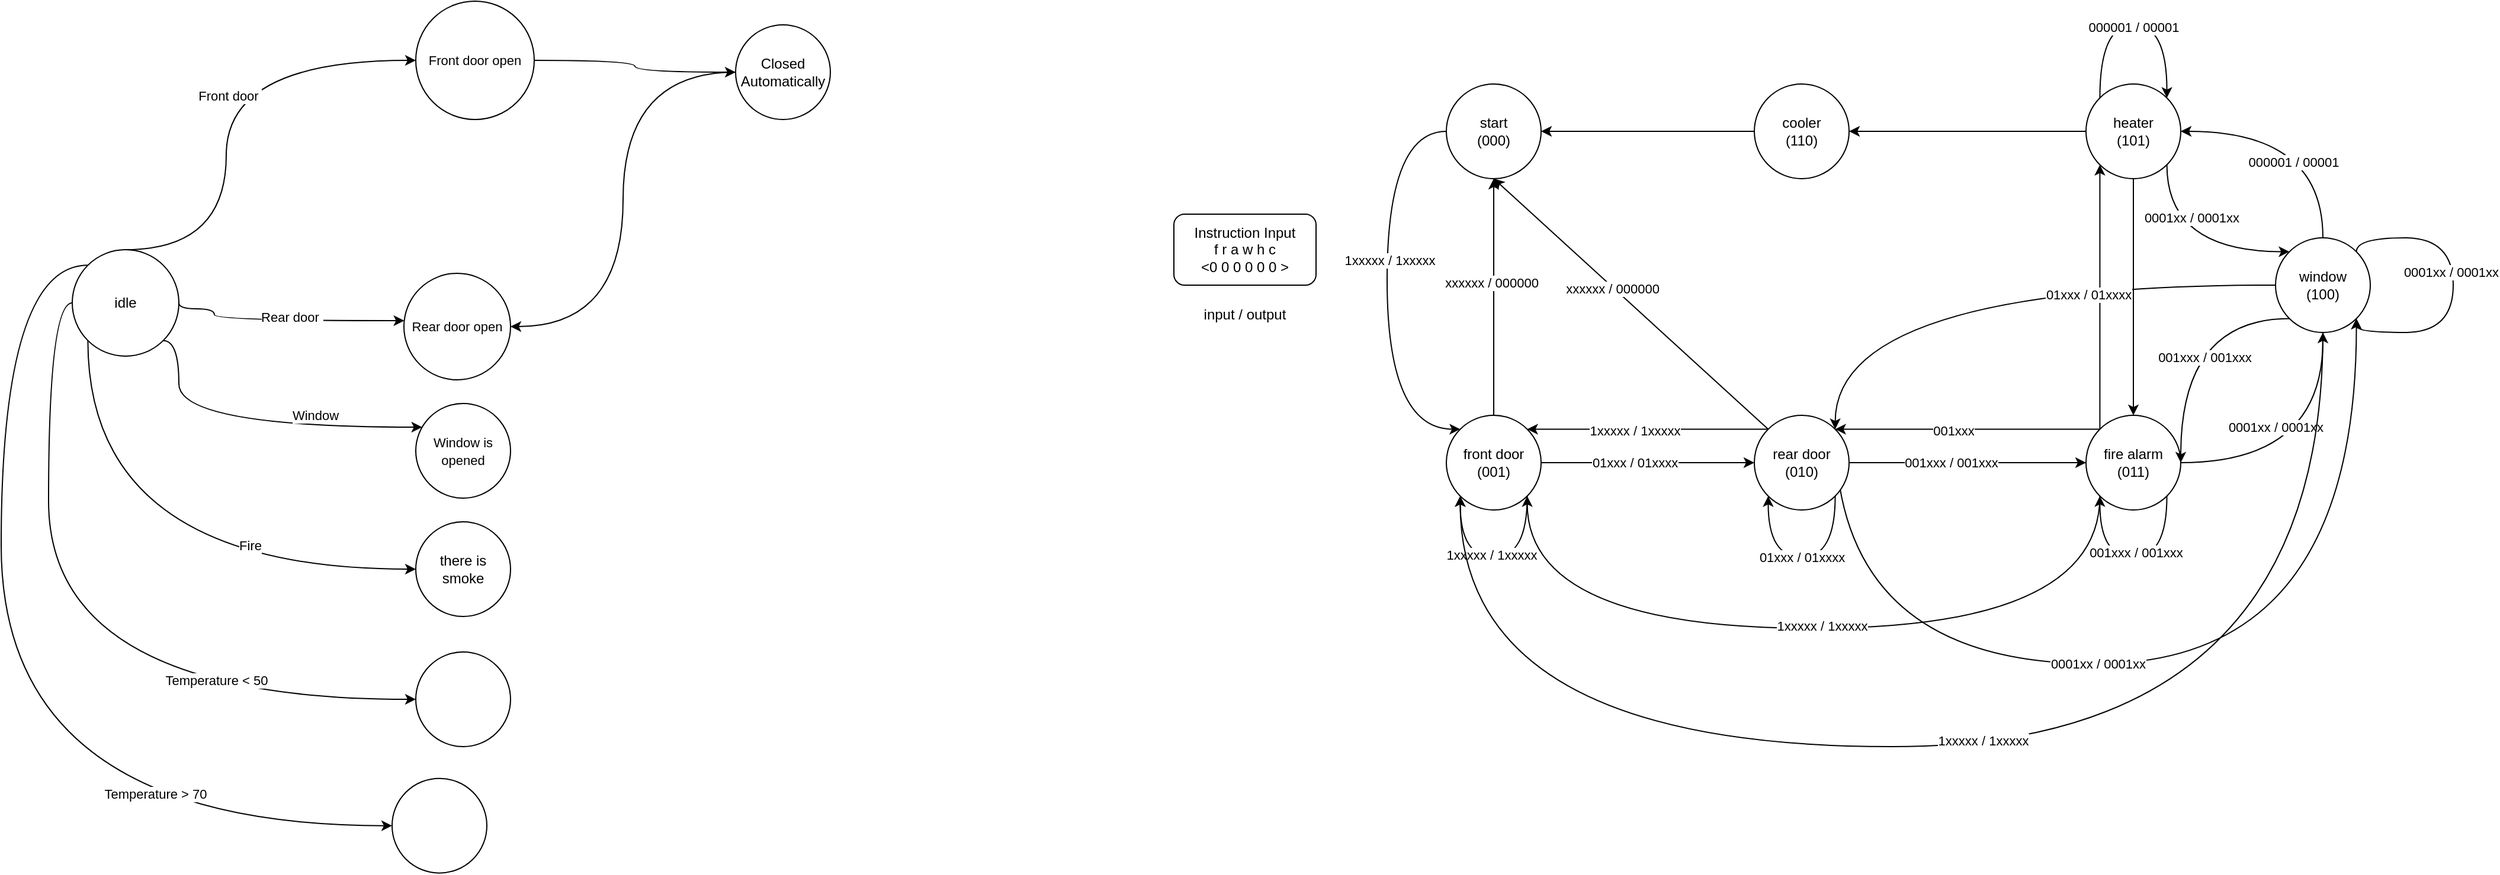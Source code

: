 <mxfile version="15.9.1" type="device"><diagram id="D5HIQhrR1pgv4nP1UCTo" name="Page-1"><mxGraphModel dx="2128" dy="1675" grid="1" gridSize="10" guides="1" tooltips="1" connect="1" arrows="1" fold="1" page="1" pageScale="1" pageWidth="850" pageHeight="1100" math="0" shadow="0"><root><mxCell id="0"/><mxCell id="1" parent="0"/><mxCell id="XWYkkDLNFuxSVBFmLoTP-3" style="edgeStyle=orthogonalEdgeStyle;rounded=0;orthogonalLoop=1;jettySize=auto;html=1;exitX=0.5;exitY=0;exitDx=0;exitDy=0;curved=1;" parent="1" source="XWYkkDLNFuxSVBFmLoTP-1" target="XWYkkDLNFuxSVBFmLoTP-4" edge="1"><mxGeometry relative="1" as="geometry"><mxPoint x="290" y="180" as="targetPoint"/><Array as="points"><mxPoint x="-70" y="140"/></Array></mxGeometry></mxCell><mxCell id="XWYkkDLNFuxSVBFmLoTP-10" value="Front door&amp;nbsp;" style="edgeLabel;html=1;align=center;verticalAlign=middle;resizable=0;points=[];" parent="XWYkkDLNFuxSVBFmLoTP-3" vertex="1" connectable="0"><mxGeometry x="0.152" y="8" relative="1" as="geometry"><mxPoint x="11" y="18" as="offset"/></mxGeometry></mxCell><mxCell id="XWYkkDLNFuxSVBFmLoTP-6" style="edgeStyle=orthogonalEdgeStyle;curved=1;rounded=0;orthogonalLoop=1;jettySize=auto;html=1;exitX=1;exitY=1;exitDx=0;exitDy=0;" parent="1" source="XWYkkDLNFuxSVBFmLoTP-1" target="XWYkkDLNFuxSVBFmLoTP-7" edge="1"><mxGeometry relative="1" as="geometry"><mxPoint x="200" y="350" as="targetPoint"/><Array as="points"><mxPoint x="-110" y="217"/><mxPoint x="-110" y="290"/></Array></mxGeometry></mxCell><mxCell id="XWYkkDLNFuxSVBFmLoTP-15" value="Window" style="edgeLabel;html=1;align=center;verticalAlign=middle;resizable=0;points=[];" parent="XWYkkDLNFuxSVBFmLoTP-6" vertex="1" connectable="0"><mxGeometry x="-0.309" y="51" relative="1" as="geometry"><mxPoint x="100" y="41" as="offset"/></mxGeometry></mxCell><mxCell id="XWYkkDLNFuxSVBFmLoTP-8" style="edgeStyle=orthogonalEdgeStyle;curved=1;rounded=0;orthogonalLoop=1;jettySize=auto;html=1;exitX=1;exitY=0.5;exitDx=0;exitDy=0;" parent="1" source="XWYkkDLNFuxSVBFmLoTP-1" target="XWYkkDLNFuxSVBFmLoTP-9" edge="1"><mxGeometry relative="1" as="geometry"><mxPoint x="80" y="430" as="targetPoint"/><Array as="points"><mxPoint x="-110" y="190"/><mxPoint x="-80" y="190"/><mxPoint x="-80" y="200"/></Array></mxGeometry></mxCell><mxCell id="XWYkkDLNFuxSVBFmLoTP-13" value="&lt;span style=&quot;color: rgba(0 , 0 , 0 , 0) ; font-family: monospace ; font-size: 0px ; background-color: rgb(248 , 249 , 250)&quot;&gt;%3CmxGraphModel%3E%3Croot%3E%3CmxCell%20id%3D%220%22%2F%3E%3CmxCell%20id%3D%221%22%20parent%3D%220%22%2F%3E%3CmxCell%20id%3D%222%22%20value%3D%22Front%20door%20High%22%20style%3D%22edgeLabel%3Bhtml%3D1%3Balign%3Dcenter%3BverticalAlign%3Dmiddle%3Bresizable%3D0%3Bpoints%3D%5B%5D%3B%22%20vertex%3D%221%22%20connectable%3D%220%22%20parent%3D%221%22%3E%3CmxGeometry%20x%3D%22-40%22%20y%3D%2290%22%20as%3D%22geometry%22%2F%3E%3C%2FmxCell%3E%3C%2Froot%3E%3C%2FmxGraphModel%3E&lt;/span&gt;" style="edgeLabel;html=1;align=center;verticalAlign=middle;resizable=0;points=[];" parent="XWYkkDLNFuxSVBFmLoTP-8" vertex="1" connectable="0"><mxGeometry x="0.103" y="40" relative="1" as="geometry"><mxPoint as="offset"/></mxGeometry></mxCell><mxCell id="XWYkkDLNFuxSVBFmLoTP-14" value="Rear door&amp;nbsp;" style="edgeLabel;html=1;align=center;verticalAlign=middle;resizable=0;points=[];" parent="XWYkkDLNFuxSVBFmLoTP-8" vertex="1" connectable="0"><mxGeometry x="0.103" y="41" relative="1" as="geometry"><mxPoint x="-3" y="38" as="offset"/></mxGeometry></mxCell><mxCell id="XWYkkDLNFuxSVBFmLoTP-16" style="edgeStyle=orthogonalEdgeStyle;curved=1;rounded=0;orthogonalLoop=1;jettySize=auto;html=1;exitX=0;exitY=1;exitDx=0;exitDy=0;" parent="1" source="XWYkkDLNFuxSVBFmLoTP-1" target="XWYkkDLNFuxSVBFmLoTP-17" edge="1"><mxGeometry relative="1" as="geometry"><mxPoint x="240" y="470" as="targetPoint"/><Array as="points"><mxPoint x="-187" y="410"/></Array></mxGeometry></mxCell><mxCell id="XWYkkDLNFuxSVBFmLoTP-18" value="Fire" style="edgeLabel;html=1;align=center;verticalAlign=middle;resizable=0;points=[];" parent="XWYkkDLNFuxSVBFmLoTP-16" vertex="1" connectable="0"><mxGeometry x="0.421" y="20" relative="1" as="geometry"><mxPoint x="-4" as="offset"/></mxGeometry></mxCell><mxCell id="XWYkkDLNFuxSVBFmLoTP-19" style="edgeStyle=orthogonalEdgeStyle;curved=1;rounded=0;orthogonalLoop=1;jettySize=auto;html=1;exitX=0;exitY=0.5;exitDx=0;exitDy=0;entryX=0;entryY=0.5;entryDx=0;entryDy=0;" parent="1" source="XWYkkDLNFuxSVBFmLoTP-1" target="XWYkkDLNFuxSVBFmLoTP-20" edge="1"><mxGeometry relative="1" as="geometry"><mxPoint x="140" y="520" as="targetPoint"/></mxGeometry></mxCell><mxCell id="XWYkkDLNFuxSVBFmLoTP-21" value="Temperature &amp;lt; 50&amp;nbsp;" style="edgeLabel;html=1;align=center;verticalAlign=middle;resizable=0;points=[];" parent="XWYkkDLNFuxSVBFmLoTP-19" vertex="1" connectable="0"><mxGeometry x="0.498" y="16" relative="1" as="geometry"><mxPoint as="offset"/></mxGeometry></mxCell><mxCell id="XWYkkDLNFuxSVBFmLoTP-1" value="idle" style="ellipse;whiteSpace=wrap;html=1;aspect=fixed;" parent="1" vertex="1"><mxGeometry x="-200" y="140" width="90" height="90" as="geometry"/></mxCell><mxCell id="XWYkkDLNFuxSVBFmLoTP-11" style="edgeStyle=orthogonalEdgeStyle;curved=1;rounded=0;orthogonalLoop=1;jettySize=auto;html=1;exitX=1;exitY=0.5;exitDx=0;exitDy=0;" parent="1" source="XWYkkDLNFuxSVBFmLoTP-4" target="XWYkkDLNFuxSVBFmLoTP-12" edge="1"><mxGeometry relative="1" as="geometry"><mxPoint x="300" y="80" as="targetPoint"/></mxGeometry></mxCell><mxCell id="XWYkkDLNFuxSVBFmLoTP-4" value="&lt;span style=&quot;font-size: 11px ; background-color: rgb(255 , 255 , 255)&quot;&gt;Front door&amp;nbsp;&lt;/span&gt;&lt;span style=&quot;font-size: 11px ; background-color: rgb(255 , 255 , 255)&quot;&gt;open&lt;/span&gt;" style="ellipse;whiteSpace=wrap;html=1;aspect=fixed;" parent="1" vertex="1"><mxGeometry x="90" y="-70" width="100" height="100" as="geometry"/></mxCell><mxCell id="XWYkkDLNFuxSVBFmLoTP-7" value="&lt;span style=&quot;font-size: 11px ; background-color: rgb(255 , 255 , 255)&quot;&gt;Window is opened&lt;/span&gt;" style="ellipse;whiteSpace=wrap;html=1;aspect=fixed;" parent="1" vertex="1"><mxGeometry x="90" y="270" width="80" height="80" as="geometry"/></mxCell><mxCell id="XWYkkDLNFuxSVBFmLoTP-9" value="&lt;span style=&quot;font-size: 11px ; background-color: rgb(255 , 255 , 255)&quot;&gt;Rear door open&lt;/span&gt;" style="ellipse;whiteSpace=wrap;html=1;aspect=fixed;" parent="1" vertex="1"><mxGeometry x="80" y="160" width="90" height="90" as="geometry"/></mxCell><mxCell id="XWYkkDLNFuxSVBFmLoTP-25" style="edgeStyle=orthogonalEdgeStyle;curved=1;rounded=0;orthogonalLoop=1;jettySize=auto;html=1;entryX=1;entryY=0.5;entryDx=0;entryDy=0;" parent="1" source="XWYkkDLNFuxSVBFmLoTP-12" target="XWYkkDLNFuxSVBFmLoTP-9" edge="1"><mxGeometry relative="1" as="geometry"/></mxCell><mxCell id="XWYkkDLNFuxSVBFmLoTP-12" value="Closed Automatically" style="ellipse;whiteSpace=wrap;html=1;aspect=fixed;" parent="1" vertex="1"><mxGeometry x="360" y="-50" width="80" height="80" as="geometry"/></mxCell><mxCell id="XWYkkDLNFuxSVBFmLoTP-17" value="there is smoke" style="ellipse;whiteSpace=wrap;html=1;aspect=fixed;" parent="1" vertex="1"><mxGeometry x="90" y="370" width="80" height="80" as="geometry"/></mxCell><mxCell id="XWYkkDLNFuxSVBFmLoTP-20" value="" style="ellipse;whiteSpace=wrap;html=1;aspect=fixed;" parent="1" vertex="1"><mxGeometry x="90" y="480" width="80" height="80" as="geometry"/></mxCell><mxCell id="XWYkkDLNFuxSVBFmLoTP-22" style="edgeStyle=orthogonalEdgeStyle;curved=1;rounded=0;orthogonalLoop=1;jettySize=auto;html=1;exitX=0;exitY=0;exitDx=0;exitDy=0;entryX=0;entryY=0.5;entryDx=0;entryDy=0;" parent="1" source="XWYkkDLNFuxSVBFmLoTP-1" target="XWYkkDLNFuxSVBFmLoTP-24" edge="1"><mxGeometry relative="1" as="geometry"><mxPoint x="120" y="626.82" as="targetPoint"/><mxPoint x="-216.82" y="250.0" as="sourcePoint"/><Array as="points"><mxPoint x="-260" y="153"/><mxPoint x="-260" y="627"/></Array></mxGeometry></mxCell><mxCell id="XWYkkDLNFuxSVBFmLoTP-23" value="Temperature &amp;gt; 70" style="edgeLabel;html=1;align=center;verticalAlign=middle;resizable=0;points=[];" parent="XWYkkDLNFuxSVBFmLoTP-22" vertex="1" connectable="0"><mxGeometry x="0.498" y="16" relative="1" as="geometry"><mxPoint x="20" y="-11" as="offset"/></mxGeometry></mxCell><mxCell id="XWYkkDLNFuxSVBFmLoTP-24" value="" style="ellipse;whiteSpace=wrap;html=1;aspect=fixed;" parent="1" vertex="1"><mxGeometry x="70" y="586.82" width="80" height="80" as="geometry"/></mxCell><mxCell id="6A6oVQuu1vd69-6_OnCh-7" style="edgeStyle=orthogonalEdgeStyle;rounded=0;orthogonalLoop=1;jettySize=auto;html=1;exitX=0;exitY=0.5;exitDx=0;exitDy=0;entryX=0;entryY=0;entryDx=0;entryDy=0;curved=1;" edge="1" parent="1" source="XWYkkDLNFuxSVBFmLoTP-26" target="6A6oVQuu1vd69-6_OnCh-1"><mxGeometry relative="1" as="geometry"><Array as="points"><mxPoint x="910" y="40"/><mxPoint x="910" y="292"/></Array></mxGeometry></mxCell><mxCell id="6A6oVQuu1vd69-6_OnCh-8" value="1xxxxx / 1xxxxx" style="edgeLabel;html=1;align=center;verticalAlign=middle;resizable=0;points=[];" vertex="1" connectable="0" parent="6A6oVQuu1vd69-6_OnCh-7"><mxGeometry x="-0.129" y="2" relative="1" as="geometry"><mxPoint as="offset"/></mxGeometry></mxCell><mxCell id="XWYkkDLNFuxSVBFmLoTP-26" value="start&lt;br&gt;(000)" style="ellipse;whiteSpace=wrap;html=1;aspect=fixed;" parent="1" vertex="1"><mxGeometry x="960" width="80" height="80" as="geometry"/></mxCell><mxCell id="6A6oVQuu1vd69-6_OnCh-12" style="edgeStyle=orthogonalEdgeStyle;curved=1;rounded=0;orthogonalLoop=1;jettySize=auto;html=1;exitX=0.5;exitY=0;exitDx=0;exitDy=0;entryX=0.5;entryY=1;entryDx=0;entryDy=0;" edge="1" parent="1" source="6A6oVQuu1vd69-6_OnCh-1" target="XWYkkDLNFuxSVBFmLoTP-26"><mxGeometry relative="1" as="geometry"/></mxCell><mxCell id="6A6oVQuu1vd69-6_OnCh-13" value="xxxxxx / 000000" style="edgeLabel;html=1;align=center;verticalAlign=middle;resizable=0;points=[];" vertex="1" connectable="0" parent="6A6oVQuu1vd69-6_OnCh-12"><mxGeometry x="0.124" y="2" relative="1" as="geometry"><mxPoint as="offset"/></mxGeometry></mxCell><mxCell id="6A6oVQuu1vd69-6_OnCh-14" style="edgeStyle=orthogonalEdgeStyle;curved=1;rounded=0;orthogonalLoop=1;jettySize=auto;html=1;exitX=1;exitY=1;exitDx=0;exitDy=0;entryX=0;entryY=1;entryDx=0;entryDy=0;" edge="1" parent="1" source="6A6oVQuu1vd69-6_OnCh-1" target="6A6oVQuu1vd69-6_OnCh-1"><mxGeometry relative="1" as="geometry"><mxPoint x="890" y="430" as="targetPoint"/><Array as="points"><mxPoint x="1028" y="400"/><mxPoint x="972" y="400"/></Array></mxGeometry></mxCell><mxCell id="6A6oVQuu1vd69-6_OnCh-15" value="1xxxxx / 1xxxxx" style="edgeLabel;html=1;align=center;verticalAlign=middle;resizable=0;points=[];" vertex="1" connectable="0" parent="6A6oVQuu1vd69-6_OnCh-14"><mxGeometry x="0.168" y="-3" relative="1" as="geometry"><mxPoint x="11" y="1" as="offset"/></mxGeometry></mxCell><mxCell id="6A6oVQuu1vd69-6_OnCh-16" style="edgeStyle=orthogonalEdgeStyle;curved=1;rounded=0;orthogonalLoop=1;jettySize=auto;html=1;exitX=1;exitY=0.5;exitDx=0;exitDy=0;entryX=0;entryY=0.5;entryDx=0;entryDy=0;" edge="1" parent="1" source="6A6oVQuu1vd69-6_OnCh-1" target="6A6oVQuu1vd69-6_OnCh-2"><mxGeometry relative="1" as="geometry"/></mxCell><mxCell id="6A6oVQuu1vd69-6_OnCh-24" value="01xxx / 01xxxx" style="edgeLabel;html=1;align=center;verticalAlign=middle;resizable=0;points=[];" vertex="1" connectable="0" parent="6A6oVQuu1vd69-6_OnCh-16"><mxGeometry x="-0.122" relative="1" as="geometry"><mxPoint as="offset"/></mxGeometry></mxCell><mxCell id="6A6oVQuu1vd69-6_OnCh-1" value="front door&lt;br&gt;(001)" style="ellipse;whiteSpace=wrap;html=1;aspect=fixed;" vertex="1" parent="1"><mxGeometry x="960" y="280" width="80" height="80" as="geometry"/></mxCell><mxCell id="6A6oVQuu1vd69-6_OnCh-17" style="edgeStyle=orthogonalEdgeStyle;curved=1;rounded=0;orthogonalLoop=1;jettySize=auto;html=1;exitX=1;exitY=0.5;exitDx=0;exitDy=0;entryX=0;entryY=0.5;entryDx=0;entryDy=0;" edge="1" parent="1" source="6A6oVQuu1vd69-6_OnCh-2" target="6A6oVQuu1vd69-6_OnCh-3"><mxGeometry relative="1" as="geometry"/></mxCell><mxCell id="6A6oVQuu1vd69-6_OnCh-31" value="001xxx / 001xxx" style="edgeLabel;html=1;align=center;verticalAlign=middle;resizable=0;points=[];" vertex="1" connectable="0" parent="6A6oVQuu1vd69-6_OnCh-17"><mxGeometry x="-0.14" relative="1" as="geometry"><mxPoint as="offset"/></mxGeometry></mxCell><mxCell id="6A6oVQuu1vd69-6_OnCh-27" style="edgeStyle=orthogonalEdgeStyle;curved=1;rounded=0;orthogonalLoop=1;jettySize=auto;html=1;exitX=0;exitY=0;exitDx=0;exitDy=0;entryX=1;entryY=0;entryDx=0;entryDy=0;" edge="1" parent="1" source="6A6oVQuu1vd69-6_OnCh-2" target="6A6oVQuu1vd69-6_OnCh-1"><mxGeometry relative="1" as="geometry"/></mxCell><mxCell id="6A6oVQuu1vd69-6_OnCh-28" value="1xxxxx / 1xxxxx" style="edgeLabel;html=1;align=center;verticalAlign=middle;resizable=0;points=[];" vertex="1" connectable="0" parent="6A6oVQuu1vd69-6_OnCh-27"><mxGeometry x="0.108" y="1" relative="1" as="geometry"><mxPoint as="offset"/></mxGeometry></mxCell><mxCell id="6A6oVQuu1vd69-6_OnCh-29" style="rounded=0;orthogonalLoop=1;jettySize=auto;html=1;exitX=0;exitY=0;exitDx=0;exitDy=0;entryX=0.5;entryY=1;entryDx=0;entryDy=0;" edge="1" parent="1" source="6A6oVQuu1vd69-6_OnCh-2" target="XWYkkDLNFuxSVBFmLoTP-26"><mxGeometry relative="1" as="geometry"/></mxCell><mxCell id="6A6oVQuu1vd69-6_OnCh-30" value="xxxxxx / 000000" style="edgeLabel;html=1;align=center;verticalAlign=middle;resizable=0;points=[];" vertex="1" connectable="0" parent="6A6oVQuu1vd69-6_OnCh-29"><mxGeometry x="0.132" y="1" relative="1" as="geometry"><mxPoint as="offset"/></mxGeometry></mxCell><mxCell id="6A6oVQuu1vd69-6_OnCh-55" style="edgeStyle=orthogonalEdgeStyle;curved=1;rounded=0;orthogonalLoop=1;jettySize=auto;html=1;exitX=1;exitY=0;exitDx=0;exitDy=0;entryX=1;entryY=1;entryDx=0;entryDy=0;" edge="1" parent="1" source="6A6oVQuu1vd69-6_OnCh-2" target="6A6oVQuu1vd69-6_OnCh-4"><mxGeometry relative="1" as="geometry"><Array as="points"><mxPoint x="1288" y="490"/><mxPoint x="1728" y="490"/></Array></mxGeometry></mxCell><mxCell id="6A6oVQuu1vd69-6_OnCh-56" value="0001xx / 0001xx" style="edgeLabel;html=1;align=center;verticalAlign=middle;resizable=0;points=[];" vertex="1" connectable="0" parent="6A6oVQuu1vd69-6_OnCh-55"><mxGeometry x="-0.048" y="4" relative="1" as="geometry"><mxPoint x="-23" y="4" as="offset"/></mxGeometry></mxCell><mxCell id="6A6oVQuu1vd69-6_OnCh-2" value="rear door&lt;br&gt;(010)&lt;span style=&quot;color: rgba(0 , 0 , 0 , 0) ; font-family: monospace ; font-size: 0px&quot;&gt;%3CmxGraphModel%3E%3Croot%3E%3CmxCell%20id%3D%220%22%2F%3E%3CmxCell%20id%3D%221%22%20parent%3D%220%22%2F%3E%3CmxCell%20id%3D%222%22%20value%3D%22001%22%20style%3D%22ellipse%3BwhiteSpace%3Dwrap%3Bhtml%3D1%3Baspect%3Dfixed%3B%22%20vertex%3D%221%22%20parent%3D%221%22%3E%3CmxGeometry%20x%3D%221090%22%20y%3D%22320%22%20width%3D%2280%22%20height%3D%2280%22%20as%3D%22geometry%22%2F%3E%3C%2FmxCell%3E%3C%2Froot%3E%3C%2FmxGraphModel%3E&lt;/span&gt;" style="ellipse;whiteSpace=wrap;html=1;aspect=fixed;" vertex="1" parent="1"><mxGeometry x="1220" y="280" width="80" height="80" as="geometry"/></mxCell><mxCell id="6A6oVQuu1vd69-6_OnCh-18" style="edgeStyle=orthogonalEdgeStyle;curved=1;rounded=0;orthogonalLoop=1;jettySize=auto;html=1;exitX=1;exitY=0.5;exitDx=0;exitDy=0;entryX=0.5;entryY=1;entryDx=0;entryDy=0;" edge="1" parent="1" source="6A6oVQuu1vd69-6_OnCh-3" target="6A6oVQuu1vd69-6_OnCh-4"><mxGeometry relative="1" as="geometry"/></mxCell><mxCell id="6A6oVQuu1vd69-6_OnCh-34" value="0001xx / 0001xx" style="edgeLabel;html=1;align=center;verticalAlign=middle;resizable=0;points=[];" vertex="1" connectable="0" parent="6A6oVQuu1vd69-6_OnCh-18"><mxGeometry x="-0.339" y="16" relative="1" as="geometry"><mxPoint x="4" y="-14" as="offset"/></mxGeometry></mxCell><mxCell id="6A6oVQuu1vd69-6_OnCh-37" style="edgeStyle=orthogonalEdgeStyle;curved=1;rounded=0;orthogonalLoop=1;jettySize=auto;html=1;exitX=0;exitY=0;exitDx=0;exitDy=0;entryX=1;entryY=0;entryDx=0;entryDy=0;" edge="1" parent="1" source="6A6oVQuu1vd69-6_OnCh-3" target="6A6oVQuu1vd69-6_OnCh-2"><mxGeometry relative="1" as="geometry"/></mxCell><mxCell id="6A6oVQuu1vd69-6_OnCh-38" value="001xxx" style="edgeLabel;html=1;align=center;verticalAlign=middle;resizable=0;points=[];" vertex="1" connectable="0" parent="6A6oVQuu1vd69-6_OnCh-37"><mxGeometry x="0.107" y="1" relative="1" as="geometry"><mxPoint as="offset"/></mxGeometry></mxCell><mxCell id="6A6oVQuu1vd69-6_OnCh-39" style="edgeStyle=orthogonalEdgeStyle;curved=1;rounded=0;orthogonalLoop=1;jettySize=auto;html=1;exitX=0;exitY=1;exitDx=0;exitDy=0;entryX=1;entryY=1;entryDx=0;entryDy=0;" edge="1" parent="1" source="6A6oVQuu1vd69-6_OnCh-3" target="6A6oVQuu1vd69-6_OnCh-1"><mxGeometry relative="1" as="geometry"><Array as="points"><mxPoint x="1512" y="460"/><mxPoint x="1028" y="460"/></Array></mxGeometry></mxCell><mxCell id="6A6oVQuu1vd69-6_OnCh-40" value="1xxxxx / 1xxxxx" style="edgeLabel;html=1;align=center;verticalAlign=middle;resizable=0;points=[];" vertex="1" connectable="0" parent="6A6oVQuu1vd69-6_OnCh-39"><mxGeometry x="0.04" y="-4" relative="1" as="geometry"><mxPoint x="21" y="2" as="offset"/></mxGeometry></mxCell><mxCell id="6A6oVQuu1vd69-6_OnCh-54" style="edgeStyle=orthogonalEdgeStyle;curved=1;rounded=0;orthogonalLoop=1;jettySize=auto;html=1;exitX=0;exitY=0;exitDx=0;exitDy=0;entryX=0;entryY=1;entryDx=0;entryDy=0;" edge="1" parent="1" source="6A6oVQuu1vd69-6_OnCh-3" target="6A6oVQuu1vd69-6_OnCh-5"><mxGeometry relative="1" as="geometry"/></mxCell><mxCell id="6A6oVQuu1vd69-6_OnCh-3" value="fire alarm&lt;br&gt;(011)" style="ellipse;whiteSpace=wrap;html=1;aspect=fixed;" vertex="1" parent="1"><mxGeometry x="1500" y="280" width="80" height="80" as="geometry"/></mxCell><mxCell id="6A6oVQuu1vd69-6_OnCh-19" style="edgeStyle=orthogonalEdgeStyle;curved=1;rounded=0;orthogonalLoop=1;jettySize=auto;html=1;exitX=0.5;exitY=0;exitDx=0;exitDy=0;entryX=1;entryY=0.5;entryDx=0;entryDy=0;" edge="1" parent="1" source="6A6oVQuu1vd69-6_OnCh-4" target="6A6oVQuu1vd69-6_OnCh-5"><mxGeometry relative="1" as="geometry"/></mxCell><mxCell id="6A6oVQuu1vd69-6_OnCh-47" value="000001 / 00001" style="edgeLabel;html=1;align=center;verticalAlign=middle;resizable=0;points=[];" vertex="1" connectable="0" parent="6A6oVQuu1vd69-6_OnCh-19"><mxGeometry x="-0.387" y="25" relative="1" as="geometry"><mxPoint as="offset"/></mxGeometry></mxCell><mxCell id="6A6oVQuu1vd69-6_OnCh-41" style="edgeStyle=orthogonalEdgeStyle;curved=1;rounded=0;orthogonalLoop=1;jettySize=auto;html=1;exitX=0.5;exitY=1;exitDx=0;exitDy=0;entryX=0;entryY=1;entryDx=0;entryDy=0;" edge="1" parent="1" source="6A6oVQuu1vd69-6_OnCh-4" target="6A6oVQuu1vd69-6_OnCh-1"><mxGeometry relative="1" as="geometry"><Array as="points"><mxPoint x="1700" y="560"/><mxPoint x="972" y="560"/></Array></mxGeometry></mxCell><mxCell id="6A6oVQuu1vd69-6_OnCh-42" value="1xxxxx / 1xxxxx" style="edgeLabel;html=1;align=center;verticalAlign=middle;resizable=0;points=[];" vertex="1" connectable="0" parent="6A6oVQuu1vd69-6_OnCh-41"><mxGeometry x="-0.012" y="-5" relative="1" as="geometry"><mxPoint as="offset"/></mxGeometry></mxCell><mxCell id="6A6oVQuu1vd69-6_OnCh-43" style="edgeStyle=orthogonalEdgeStyle;curved=1;rounded=0;orthogonalLoop=1;jettySize=auto;html=1;exitX=0;exitY=1;exitDx=0;exitDy=0;entryX=1;entryY=0.5;entryDx=0;entryDy=0;" edge="1" parent="1" source="6A6oVQuu1vd69-6_OnCh-4" target="6A6oVQuu1vd69-6_OnCh-3"><mxGeometry relative="1" as="geometry"><Array as="points"><mxPoint x="1580" y="198"/></Array></mxGeometry></mxCell><mxCell id="6A6oVQuu1vd69-6_OnCh-44" value="001xxx / 001xxx" style="edgeLabel;html=1;align=center;verticalAlign=middle;resizable=0;points=[];" vertex="1" connectable="0" parent="6A6oVQuu1vd69-6_OnCh-43"><mxGeometry x="-0.457" y="22" relative="1" as="geometry"><mxPoint x="-14" y="10" as="offset"/></mxGeometry></mxCell><mxCell id="6A6oVQuu1vd69-6_OnCh-45" style="edgeStyle=orthogonalEdgeStyle;curved=1;rounded=0;orthogonalLoop=1;jettySize=auto;html=1;exitX=0;exitY=0.5;exitDx=0;exitDy=0;entryX=1;entryY=0;entryDx=0;entryDy=0;" edge="1" parent="1" source="6A6oVQuu1vd69-6_OnCh-4" target="6A6oVQuu1vd69-6_OnCh-2"><mxGeometry relative="1" as="geometry"/></mxCell><mxCell id="6A6oVQuu1vd69-6_OnCh-46" value="01xxx / 01xxxx" style="edgeLabel;html=1;align=center;verticalAlign=middle;resizable=0;points=[];" vertex="1" connectable="0" parent="6A6oVQuu1vd69-6_OnCh-45"><mxGeometry x="-0.359" y="8" relative="1" as="geometry"><mxPoint as="offset"/></mxGeometry></mxCell><mxCell id="6A6oVQuu1vd69-6_OnCh-4" value="window&lt;br&gt;(100)" style="ellipse;whiteSpace=wrap;html=1;aspect=fixed;" vertex="1" parent="1"><mxGeometry x="1660" y="130" width="80" height="80" as="geometry"/></mxCell><mxCell id="6A6oVQuu1vd69-6_OnCh-20" style="edgeStyle=orthogonalEdgeStyle;curved=1;rounded=0;orthogonalLoop=1;jettySize=auto;html=1;exitX=0;exitY=0.5;exitDx=0;exitDy=0;entryX=1;entryY=0.5;entryDx=0;entryDy=0;" edge="1" parent="1" source="6A6oVQuu1vd69-6_OnCh-5" target="6A6oVQuu1vd69-6_OnCh-6"><mxGeometry relative="1" as="geometry"/></mxCell><mxCell id="6A6oVQuu1vd69-6_OnCh-50" style="edgeStyle=orthogonalEdgeStyle;curved=1;rounded=0;orthogonalLoop=1;jettySize=auto;html=1;exitX=1;exitY=1;exitDx=0;exitDy=0;entryX=0;entryY=0;entryDx=0;entryDy=0;" edge="1" parent="1" source="6A6oVQuu1vd69-6_OnCh-5" target="6A6oVQuu1vd69-6_OnCh-4"><mxGeometry relative="1" as="geometry"><Array as="points"><mxPoint x="1568" y="142"/></Array></mxGeometry></mxCell><mxCell id="6A6oVQuu1vd69-6_OnCh-51" value="0001xx / 0001xx" style="edgeLabel;html=1;align=center;verticalAlign=middle;resizable=0;points=[];" vertex="1" connectable="0" parent="6A6oVQuu1vd69-6_OnCh-50"><mxGeometry x="-0.499" y="20" relative="1" as="geometry"><mxPoint as="offset"/></mxGeometry></mxCell><mxCell id="6A6oVQuu1vd69-6_OnCh-53" style="edgeStyle=orthogonalEdgeStyle;curved=1;rounded=0;orthogonalLoop=1;jettySize=auto;html=1;exitX=0.5;exitY=1;exitDx=0;exitDy=0;entryX=0.5;entryY=0;entryDx=0;entryDy=0;" edge="1" parent="1" source="6A6oVQuu1vd69-6_OnCh-5" target="6A6oVQuu1vd69-6_OnCh-3"><mxGeometry relative="1" as="geometry"/></mxCell><mxCell id="6A6oVQuu1vd69-6_OnCh-5" value="heater&lt;br&gt;(101)" style="ellipse;whiteSpace=wrap;html=1;aspect=fixed;" vertex="1" parent="1"><mxGeometry x="1500" width="80" height="80" as="geometry"/></mxCell><mxCell id="6A6oVQuu1vd69-6_OnCh-21" style="edgeStyle=orthogonalEdgeStyle;curved=1;rounded=0;orthogonalLoop=1;jettySize=auto;html=1;exitX=0;exitY=0.5;exitDx=0;exitDy=0;entryX=1;entryY=0.5;entryDx=0;entryDy=0;" edge="1" parent="1" source="6A6oVQuu1vd69-6_OnCh-6" target="XWYkkDLNFuxSVBFmLoTP-26"><mxGeometry relative="1" as="geometry"/></mxCell><mxCell id="6A6oVQuu1vd69-6_OnCh-6" value="cooler&lt;br&gt;(110)" style="ellipse;whiteSpace=wrap;html=1;aspect=fixed;" vertex="1" parent="1"><mxGeometry x="1220" width="80" height="80" as="geometry"/></mxCell><mxCell id="6A6oVQuu1vd69-6_OnCh-9" value="Instruction Input&lt;br&gt;f r a w h c&lt;br&gt;&amp;lt;0 0 0 0 0 0 &amp;gt;" style="rounded=1;whiteSpace=wrap;html=1;" vertex="1" parent="1"><mxGeometry x="730" y="110" width="120" height="60" as="geometry"/></mxCell><mxCell id="6A6oVQuu1vd69-6_OnCh-22" style="edgeStyle=orthogonalEdgeStyle;curved=1;rounded=0;orthogonalLoop=1;jettySize=auto;html=1;exitX=1;exitY=1;exitDx=0;exitDy=0;entryX=0;entryY=1;entryDx=0;entryDy=0;" edge="1" parent="1" source="6A6oVQuu1vd69-6_OnCh-2" target="6A6oVQuu1vd69-6_OnCh-2"><mxGeometry relative="1" as="geometry"><Array as="points"><mxPoint x="1288" y="400"/><mxPoint x="1232" y="400"/></Array></mxGeometry></mxCell><mxCell id="6A6oVQuu1vd69-6_OnCh-23" value="01xxx / 01xxxx" style="edgeLabel;html=1;align=center;verticalAlign=middle;resizable=0;points=[];" vertex="1" connectable="0" parent="6A6oVQuu1vd69-6_OnCh-22"><mxGeometry x="0.2" y="-4" relative="1" as="geometry"><mxPoint x="16" y="4" as="offset"/></mxGeometry></mxCell><mxCell id="6A6oVQuu1vd69-6_OnCh-25" value="input / output" style="text;html=1;strokeColor=none;fillColor=none;align=center;verticalAlign=middle;whiteSpace=wrap;rounded=0;" vertex="1" parent="1"><mxGeometry x="750" y="180" width="80" height="30" as="geometry"/></mxCell><mxCell id="6A6oVQuu1vd69-6_OnCh-32" style="edgeStyle=orthogonalEdgeStyle;rounded=0;orthogonalLoop=1;jettySize=auto;html=1;exitX=1;exitY=1;exitDx=0;exitDy=0;entryX=0;entryY=1;entryDx=0;entryDy=0;curved=1;" edge="1" parent="1" source="6A6oVQuu1vd69-6_OnCh-3" target="6A6oVQuu1vd69-6_OnCh-3"><mxGeometry relative="1" as="geometry"><Array as="points"><mxPoint x="1568" y="400"/><mxPoint x="1512" y="400"/></Array></mxGeometry></mxCell><mxCell id="6A6oVQuu1vd69-6_OnCh-33" value="001xxx / 001xxx" style="edgeLabel;html=1;align=center;verticalAlign=middle;resizable=0;points=[];" vertex="1" connectable="0" parent="6A6oVQuu1vd69-6_OnCh-32"><mxGeometry x="-0.125" y="-4" relative="1" as="geometry"><mxPoint x="-8" as="offset"/></mxGeometry></mxCell><mxCell id="6A6oVQuu1vd69-6_OnCh-35" style="edgeStyle=orthogonalEdgeStyle;curved=1;rounded=0;orthogonalLoop=1;jettySize=auto;html=1;exitX=1;exitY=0;exitDx=0;exitDy=0;entryX=1;entryY=1;entryDx=0;entryDy=0;" edge="1" parent="1" source="6A6oVQuu1vd69-6_OnCh-4" target="6A6oVQuu1vd69-6_OnCh-4"><mxGeometry relative="1" as="geometry"><Array as="points"><mxPoint x="1728" y="130"/><mxPoint x="1810" y="130"/><mxPoint x="1810" y="210"/><mxPoint x="1728" y="210"/></Array></mxGeometry></mxCell><mxCell id="6A6oVQuu1vd69-6_OnCh-36" value="0001xx / 0001xx" style="edgeLabel;html=1;align=center;verticalAlign=middle;resizable=0;points=[];" vertex="1" connectable="0" parent="6A6oVQuu1vd69-6_OnCh-35"><mxGeometry x="-0.08" y="-2" relative="1" as="geometry"><mxPoint as="offset"/></mxGeometry></mxCell><mxCell id="6A6oVQuu1vd69-6_OnCh-48" style="edgeStyle=orthogonalEdgeStyle;curved=1;rounded=0;orthogonalLoop=1;jettySize=auto;html=1;exitX=0;exitY=0;exitDx=0;exitDy=0;entryX=1;entryY=0;entryDx=0;entryDy=0;" edge="1" parent="1" source="6A6oVQuu1vd69-6_OnCh-5" target="6A6oVQuu1vd69-6_OnCh-5"><mxGeometry relative="1" as="geometry"><Array as="points"><mxPoint x="1512" y="-50"/><mxPoint x="1568" y="-50"/></Array></mxGeometry></mxCell><mxCell id="6A6oVQuu1vd69-6_OnCh-49" value="000001 / 00001" style="edgeLabel;html=1;align=center;verticalAlign=middle;resizable=0;points=[];" vertex="1" connectable="0" parent="6A6oVQuu1vd69-6_OnCh-48"><mxGeometry x="0.175" y="-2" relative="1" as="geometry"><mxPoint x="-16" as="offset"/></mxGeometry></mxCell></root></mxGraphModel></diagram></mxfile>